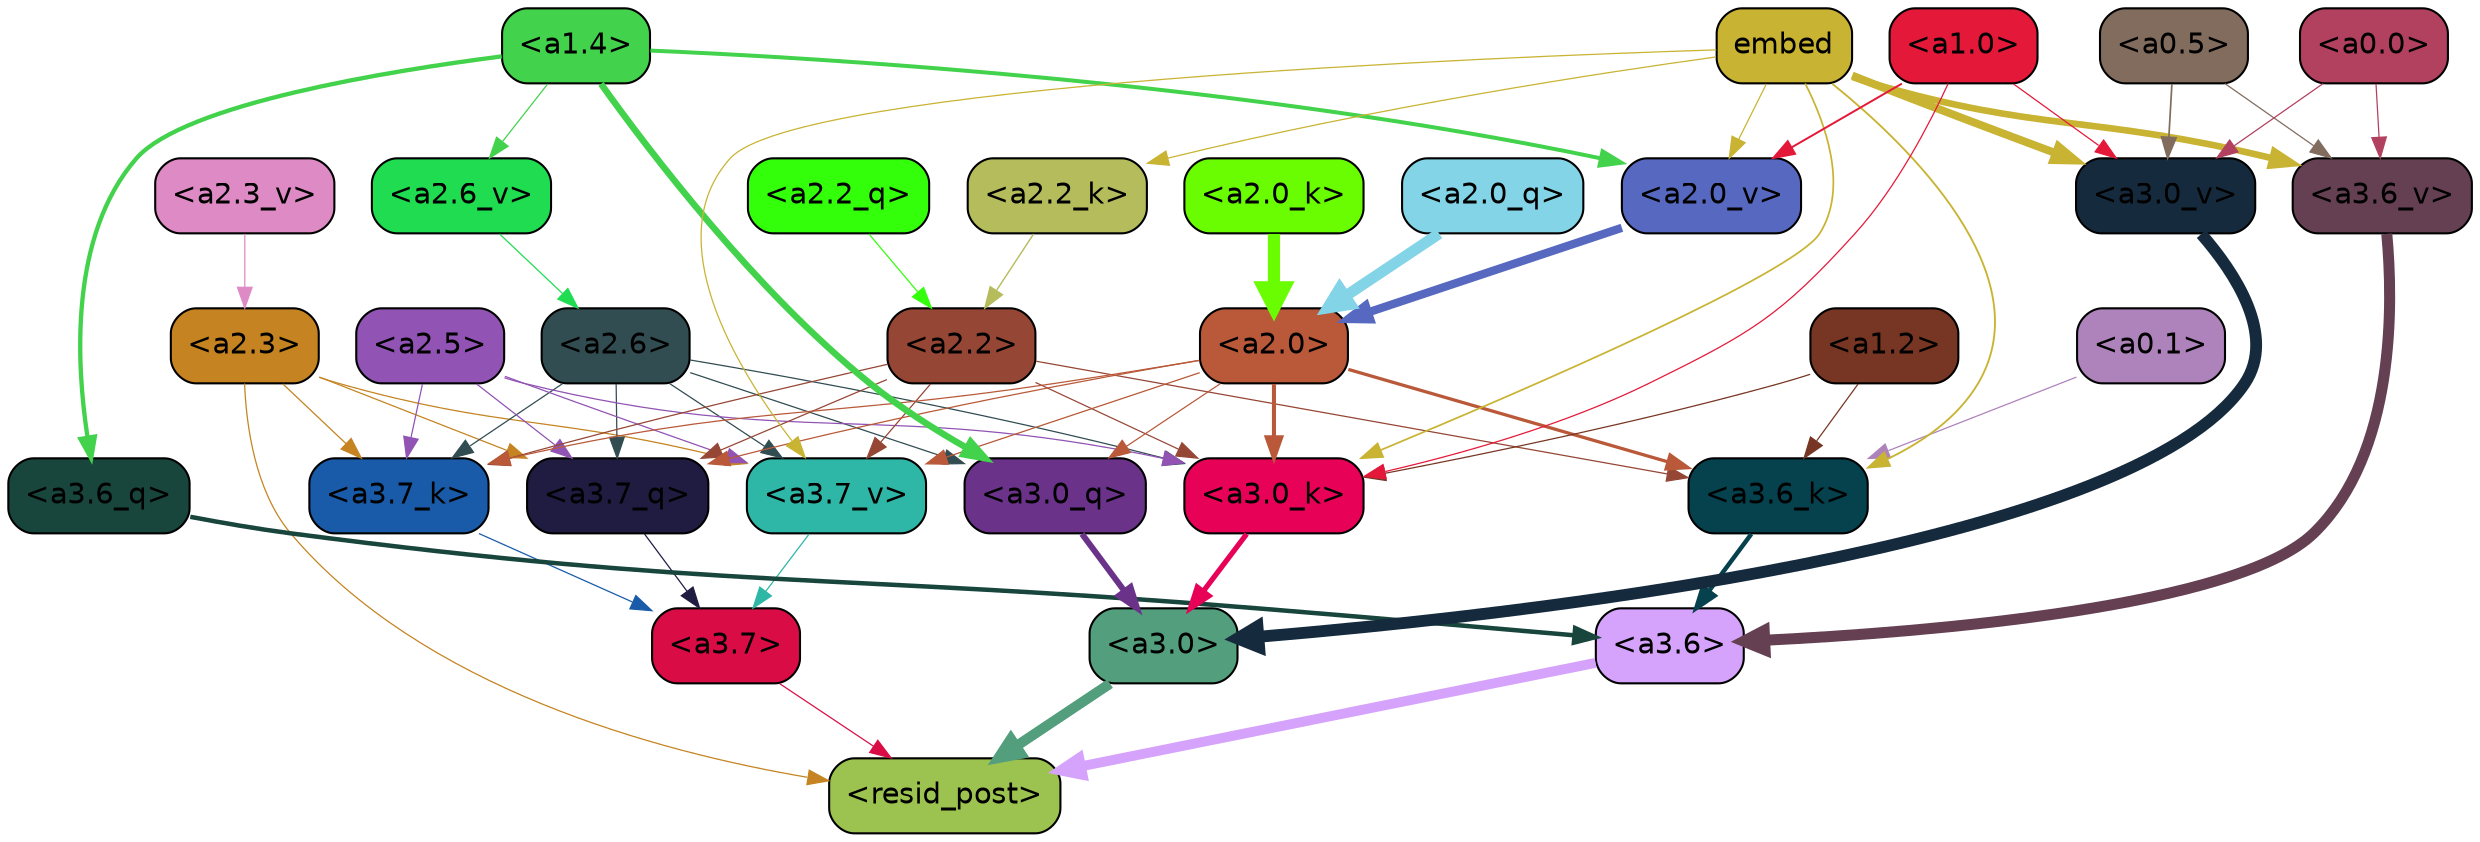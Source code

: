 strict digraph "" {
	graph [bgcolor=transparent,
		layout=dot,
		overlap=false,
		splines=true
	];
	"<a3.7>"	[color=black,
		fillcolor="#d90c45",
		fontname=Helvetica,
		shape=box,
		style="filled, rounded"];
	"<resid_post>"	[color=black,
		fillcolor="#9cc24f",
		fontname=Helvetica,
		shape=box,
		style="filled, rounded"];
	"<a3.7>" -> "<resid_post>"	[color="#d90c45",
		penwidth=0.6];
	"<a3.6>"	[color=black,
		fillcolor="#d5a3fc",
		fontname=Helvetica,
		shape=box,
		style="filled, rounded"];
	"<a3.6>" -> "<resid_post>"	[color="#d5a3fc",
		penwidth=4.751592040061951];
	"<a3.0>"	[color=black,
		fillcolor="#529e7d",
		fontname=Helvetica,
		shape=box,
		style="filled, rounded"];
	"<a3.0>" -> "<resid_post>"	[color="#529e7d",
		penwidth=4.904066681861877];
	"<a2.3>"	[color=black,
		fillcolor="#c58421",
		fontname=Helvetica,
		shape=box,
		style="filled, rounded"];
	"<a2.3>" -> "<resid_post>"	[color="#c58421",
		penwidth=0.6];
	"<a3.7_q>"	[color=black,
		fillcolor="#201b40",
		fontname=Helvetica,
		shape=box,
		style="filled, rounded"];
	"<a2.3>" -> "<a3.7_q>"	[color="#c58421",
		penwidth=0.6];
	"<a3.7_k>"	[color=black,
		fillcolor="#195ba8",
		fontname=Helvetica,
		shape=box,
		style="filled, rounded"];
	"<a2.3>" -> "<a3.7_k>"	[color="#c58421",
		penwidth=0.6069068089127541];
	"<a3.7_v>"	[color=black,
		fillcolor="#2eb7a6",
		fontname=Helvetica,
		shape=box,
		style="filled, rounded"];
	"<a2.3>" -> "<a3.7_v>"	[color="#c58421",
		penwidth=0.6];
	"<a3.7_q>" -> "<a3.7>"	[color="#201b40",
		penwidth=0.6];
	"<a3.6_q>"	[color=black,
		fillcolor="#18453c",
		fontname=Helvetica,
		shape=box,
		style="filled, rounded"];
	"<a3.6_q>" -> "<a3.6>"	[color="#18453c",
		penwidth=2.160832464694977];
	"<a3.0_q>"	[color=black,
		fillcolor="#6b328a",
		fontname=Helvetica,
		shape=box,
		style="filled, rounded"];
	"<a3.0_q>" -> "<a3.0>"	[color="#6b328a",
		penwidth=2.870753765106201];
	"<a3.7_k>" -> "<a3.7>"	[color="#195ba8",
		penwidth=0.6];
	"<a3.6_k>"	[color=black,
		fillcolor="#06414e",
		fontname=Helvetica,
		shape=box,
		style="filled, rounded"];
	"<a3.6_k>" -> "<a3.6>"	[color="#06414e",
		penwidth=2.13908451795578];
	"<a3.0_k>"	[color=black,
		fillcolor="#e70258",
		fontname=Helvetica,
		shape=box,
		style="filled, rounded"];
	"<a3.0_k>" -> "<a3.0>"	[color="#e70258",
		penwidth=2.520303964614868];
	"<a3.7_v>" -> "<a3.7>"	[color="#2eb7a6",
		penwidth=0.6];
	"<a3.6_v>"	[color=black,
		fillcolor="#644052",
		fontname=Helvetica,
		shape=box,
		style="filled, rounded"];
	"<a3.6_v>" -> "<a3.6>"	[color="#644052",
		penwidth=5.297133803367615];
	"<a3.0_v>"	[color=black,
		fillcolor="#152a3d",
		fontname=Helvetica,
		shape=box,
		style="filled, rounded"];
	"<a3.0_v>" -> "<a3.0>"	[color="#152a3d",
		penwidth=5.680712580680847];
	"<a2.6>"	[color=black,
		fillcolor="#324d52",
		fontname=Helvetica,
		shape=box,
		style="filled, rounded"];
	"<a2.6>" -> "<a3.7_q>"	[color="#324d52",
		penwidth=0.6];
	"<a2.6>" -> "<a3.0_q>"	[color="#324d52",
		penwidth=0.6];
	"<a2.6>" -> "<a3.7_k>"	[color="#324d52",
		penwidth=0.6];
	"<a2.6>" -> "<a3.0_k>"	[color="#324d52",
		penwidth=0.6];
	"<a2.6>" -> "<a3.7_v>"	[color="#324d52",
		penwidth=0.6];
	"<a2.5>"	[color=black,
		fillcolor="#9153b4",
		fontname=Helvetica,
		shape=box,
		style="filled, rounded"];
	"<a2.5>" -> "<a3.7_q>"	[color="#9153b4",
		penwidth=0.6];
	"<a2.5>" -> "<a3.7_k>"	[color="#9153b4",
		penwidth=0.6];
	"<a2.5>" -> "<a3.0_k>"	[color="#9153b4",
		penwidth=0.6];
	"<a2.5>" -> "<a3.7_v>"	[color="#9153b4",
		penwidth=0.6];
	"<a2.2>"	[color=black,
		fillcolor="#964635",
		fontname=Helvetica,
		shape=box,
		style="filled, rounded"];
	"<a2.2>" -> "<a3.7_q>"	[color="#964635",
		penwidth=0.6];
	"<a2.2>" -> "<a3.7_k>"	[color="#964635",
		penwidth=0.6];
	"<a2.2>" -> "<a3.6_k>"	[color="#964635",
		penwidth=0.6];
	"<a2.2>" -> "<a3.0_k>"	[color="#964635",
		penwidth=0.6];
	"<a2.2>" -> "<a3.7_v>"	[color="#964635",
		penwidth=0.6];
	"<a2.0>"	[color=black,
		fillcolor="#b95939",
		fontname=Helvetica,
		shape=box,
		style="filled, rounded"];
	"<a2.0>" -> "<a3.7_q>"	[color="#b95939",
		penwidth=0.6];
	"<a2.0>" -> "<a3.0_q>"	[color="#b95939",
		penwidth=0.6];
	"<a2.0>" -> "<a3.7_k>"	[color="#b95939",
		penwidth=0.6];
	"<a2.0>" -> "<a3.6_k>"	[color="#b95939",
		penwidth=1.564806342124939];
	"<a2.0>" -> "<a3.0_k>"	[color="#b95939",
		penwidth=1.9353990852832794];
	"<a2.0>" -> "<a3.7_v>"	[color="#b95939",
		penwidth=0.6];
	"<a1.4>"	[color=black,
		fillcolor="#43d24c",
		fontname=Helvetica,
		shape=box,
		style="filled, rounded"];
	"<a1.4>" -> "<a3.6_q>"	[color="#43d24c",
		penwidth=2.0727532356977463];
	"<a1.4>" -> "<a3.0_q>"	[color="#43d24c",
		penwidth=3.1279823780059814];
	"<a2.6_v>"	[color=black,
		fillcolor="#1fdc51",
		fontname=Helvetica,
		shape=box,
		style="filled, rounded"];
	"<a1.4>" -> "<a2.6_v>"	[color="#43d24c",
		penwidth=0.6];
	"<a2.0_v>"	[color=black,
		fillcolor="#5668c0",
		fontname=Helvetica,
		shape=box,
		style="filled, rounded"];
	"<a1.4>" -> "<a2.0_v>"	[color="#43d24c",
		penwidth=1.9170897603034973];
	"<a1.2>"	[color=black,
		fillcolor="#773623",
		fontname=Helvetica,
		shape=box,
		style="filled, rounded"];
	"<a1.2>" -> "<a3.6_k>"	[color="#773623",
		penwidth=0.6];
	"<a1.2>" -> "<a3.0_k>"	[color="#773623",
		penwidth=0.6];
	"<a0.1>"	[color=black,
		fillcolor="#ae83bb",
		fontname=Helvetica,
		shape=box,
		style="filled, rounded"];
	"<a0.1>" -> "<a3.6_k>"	[color="#ae83bb",
		penwidth=0.6];
	embed	[color=black,
		fillcolor="#c9b332",
		fontname=Helvetica,
		shape=box,
		style="filled, rounded"];
	embed -> "<a3.6_k>"	[color="#c9b332",
		penwidth=0.8915999233722687];
	embed -> "<a3.0_k>"	[color="#c9b332",
		penwidth=0.832088902592659];
	embed -> "<a3.7_v>"	[color="#c9b332",
		penwidth=0.6];
	embed -> "<a3.6_v>"	[color="#c9b332",
		penwidth=3.1840110421180725];
	embed -> "<a3.0_v>"	[color="#c9b332",
		penwidth=3.8132747188210487];
	"<a2.2_k>"	[color=black,
		fillcolor="#b4bc5c",
		fontname=Helvetica,
		shape=box,
		style="filled, rounded"];
	embed -> "<a2.2_k>"	[color="#c9b332",
		penwidth=0.6];
	embed -> "<a2.0_v>"	[color="#c9b332",
		penwidth=0.6];
	"<a1.0>"	[color=black,
		fillcolor="#e4193a",
		fontname=Helvetica,
		shape=box,
		style="filled, rounded"];
	"<a1.0>" -> "<a3.0_k>"	[color="#e4193a",
		penwidth=0.6];
	"<a1.0>" -> "<a3.0_v>"	[color="#e4193a",
		penwidth=0.6];
	"<a1.0>" -> "<a2.0_v>"	[color="#e4193a",
		penwidth=0.9450988052412868];
	"<a0.5>"	[color=black,
		fillcolor="#826c5e",
		fontname=Helvetica,
		shape=box,
		style="filled, rounded"];
	"<a0.5>" -> "<a3.6_v>"	[color="#826c5e",
		penwidth=0.6];
	"<a0.5>" -> "<a3.0_v>"	[color="#826c5e",
		penwidth=0.8331108838319778];
	"<a0.0>"	[color=black,
		fillcolor="#b24160",
		fontname=Helvetica,
		shape=box,
		style="filled, rounded"];
	"<a0.0>" -> "<a3.6_v>"	[color="#b24160",
		penwidth=0.6];
	"<a0.0>" -> "<a3.0_v>"	[color="#b24160",
		penwidth=0.6];
	"<a2.2_q>"	[color=black,
		fillcolor="#33ff0b",
		fontname=Helvetica,
		shape=box,
		style="filled, rounded"];
	"<a2.2_q>" -> "<a2.2>"	[color="#33ff0b",
		penwidth=0.6];
	"<a2.0_q>"	[color=black,
		fillcolor="#82d4e6",
		fontname=Helvetica,
		shape=box,
		style="filled, rounded"];
	"<a2.0_q>" -> "<a2.0>"	[color="#82d4e6",
		penwidth=5.29856276512146];
	"<a2.2_k>" -> "<a2.2>"	[color="#b4bc5c",
		penwidth=0.6722683310508728];
	"<a2.0_k>"	[color=black,
		fillcolor="#6afd02",
		fontname=Helvetica,
		shape=box,
		style="filled, rounded"];
	"<a2.0_k>" -> "<a2.0>"	[color="#6afd02",
		penwidth=5.859246134757996];
	"<a2.6_v>" -> "<a2.6>"	[color="#1fdc51",
		penwidth=0.6];
	"<a2.3_v>"	[color=black,
		fillcolor="#de8bc5",
		fontname=Helvetica,
		shape=box,
		style="filled, rounded"];
	"<a2.3_v>" -> "<a2.3>"	[color="#de8bc5",
		penwidth=0.6];
	"<a2.0_v>" -> "<a2.0>"	[color="#5668c0",
		penwidth=3.9621697664260864];
}
